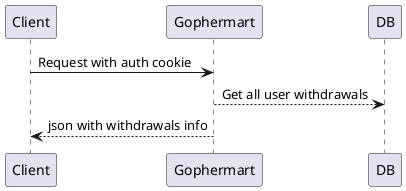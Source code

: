 @startuml
Client -> Gophermart: Request with auth cookie
Gophermart --> DB: Get all user withdrawals
Gophermart --> Client: json with withdrawals info
@enduml